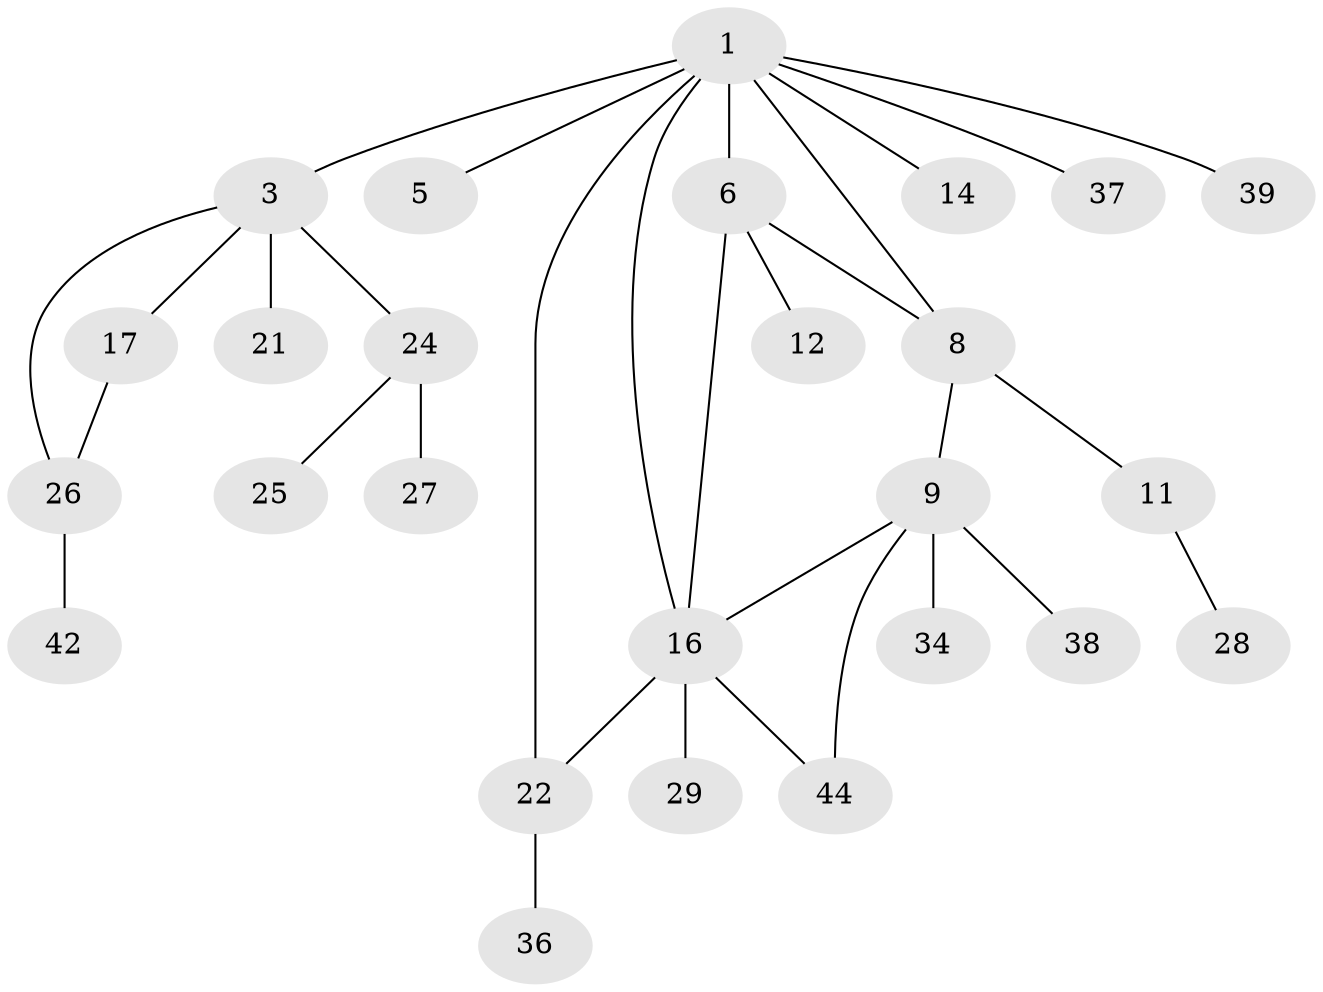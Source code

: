 // original degree distribution, {3: 0.1509433962264151, 7: 0.018867924528301886, 4: 0.20754716981132076, 1: 0.4339622641509434, 2: 0.18867924528301888}
// Generated by graph-tools (version 1.1) at 2025/17/03/04/25 18:17:08]
// undirected, 26 vertices, 31 edges
graph export_dot {
graph [start="1"]
  node [color=gray90,style=filled];
  1 [super="+33+10+2"];
  3 [super="+13"];
  5;
  6 [super="+7"];
  8;
  9 [super="+19+20"];
  11 [super="+15"];
  12 [super="+52+50"];
  14 [super="+35"];
  16 [super="+18"];
  17 [super="+46+53"];
  21 [super="+31"];
  22;
  24;
  25;
  26 [super="+45+43+40"];
  27;
  28 [super="+48"];
  29;
  34;
  36;
  37;
  38;
  39 [super="+41"];
  42;
  44;
  1 -- 37;
  1 -- 14;
  1 -- 22;
  1 -- 16;
  1 -- 3;
  1 -- 5;
  1 -- 6;
  1 -- 39;
  1 -- 8;
  3 -- 17;
  3 -- 26;
  3 -- 24;
  3 -- 21;
  6 -- 16;
  6 -- 8;
  6 -- 12;
  8 -- 9;
  8 -- 11;
  9 -- 16;
  9 -- 34;
  9 -- 44;
  9 -- 38;
  11 -- 28;
  16 -- 22 [weight=2];
  16 -- 44;
  16 -- 29;
  17 -- 26;
  22 -- 36;
  24 -- 25;
  24 -- 27;
  26 -- 42;
}
